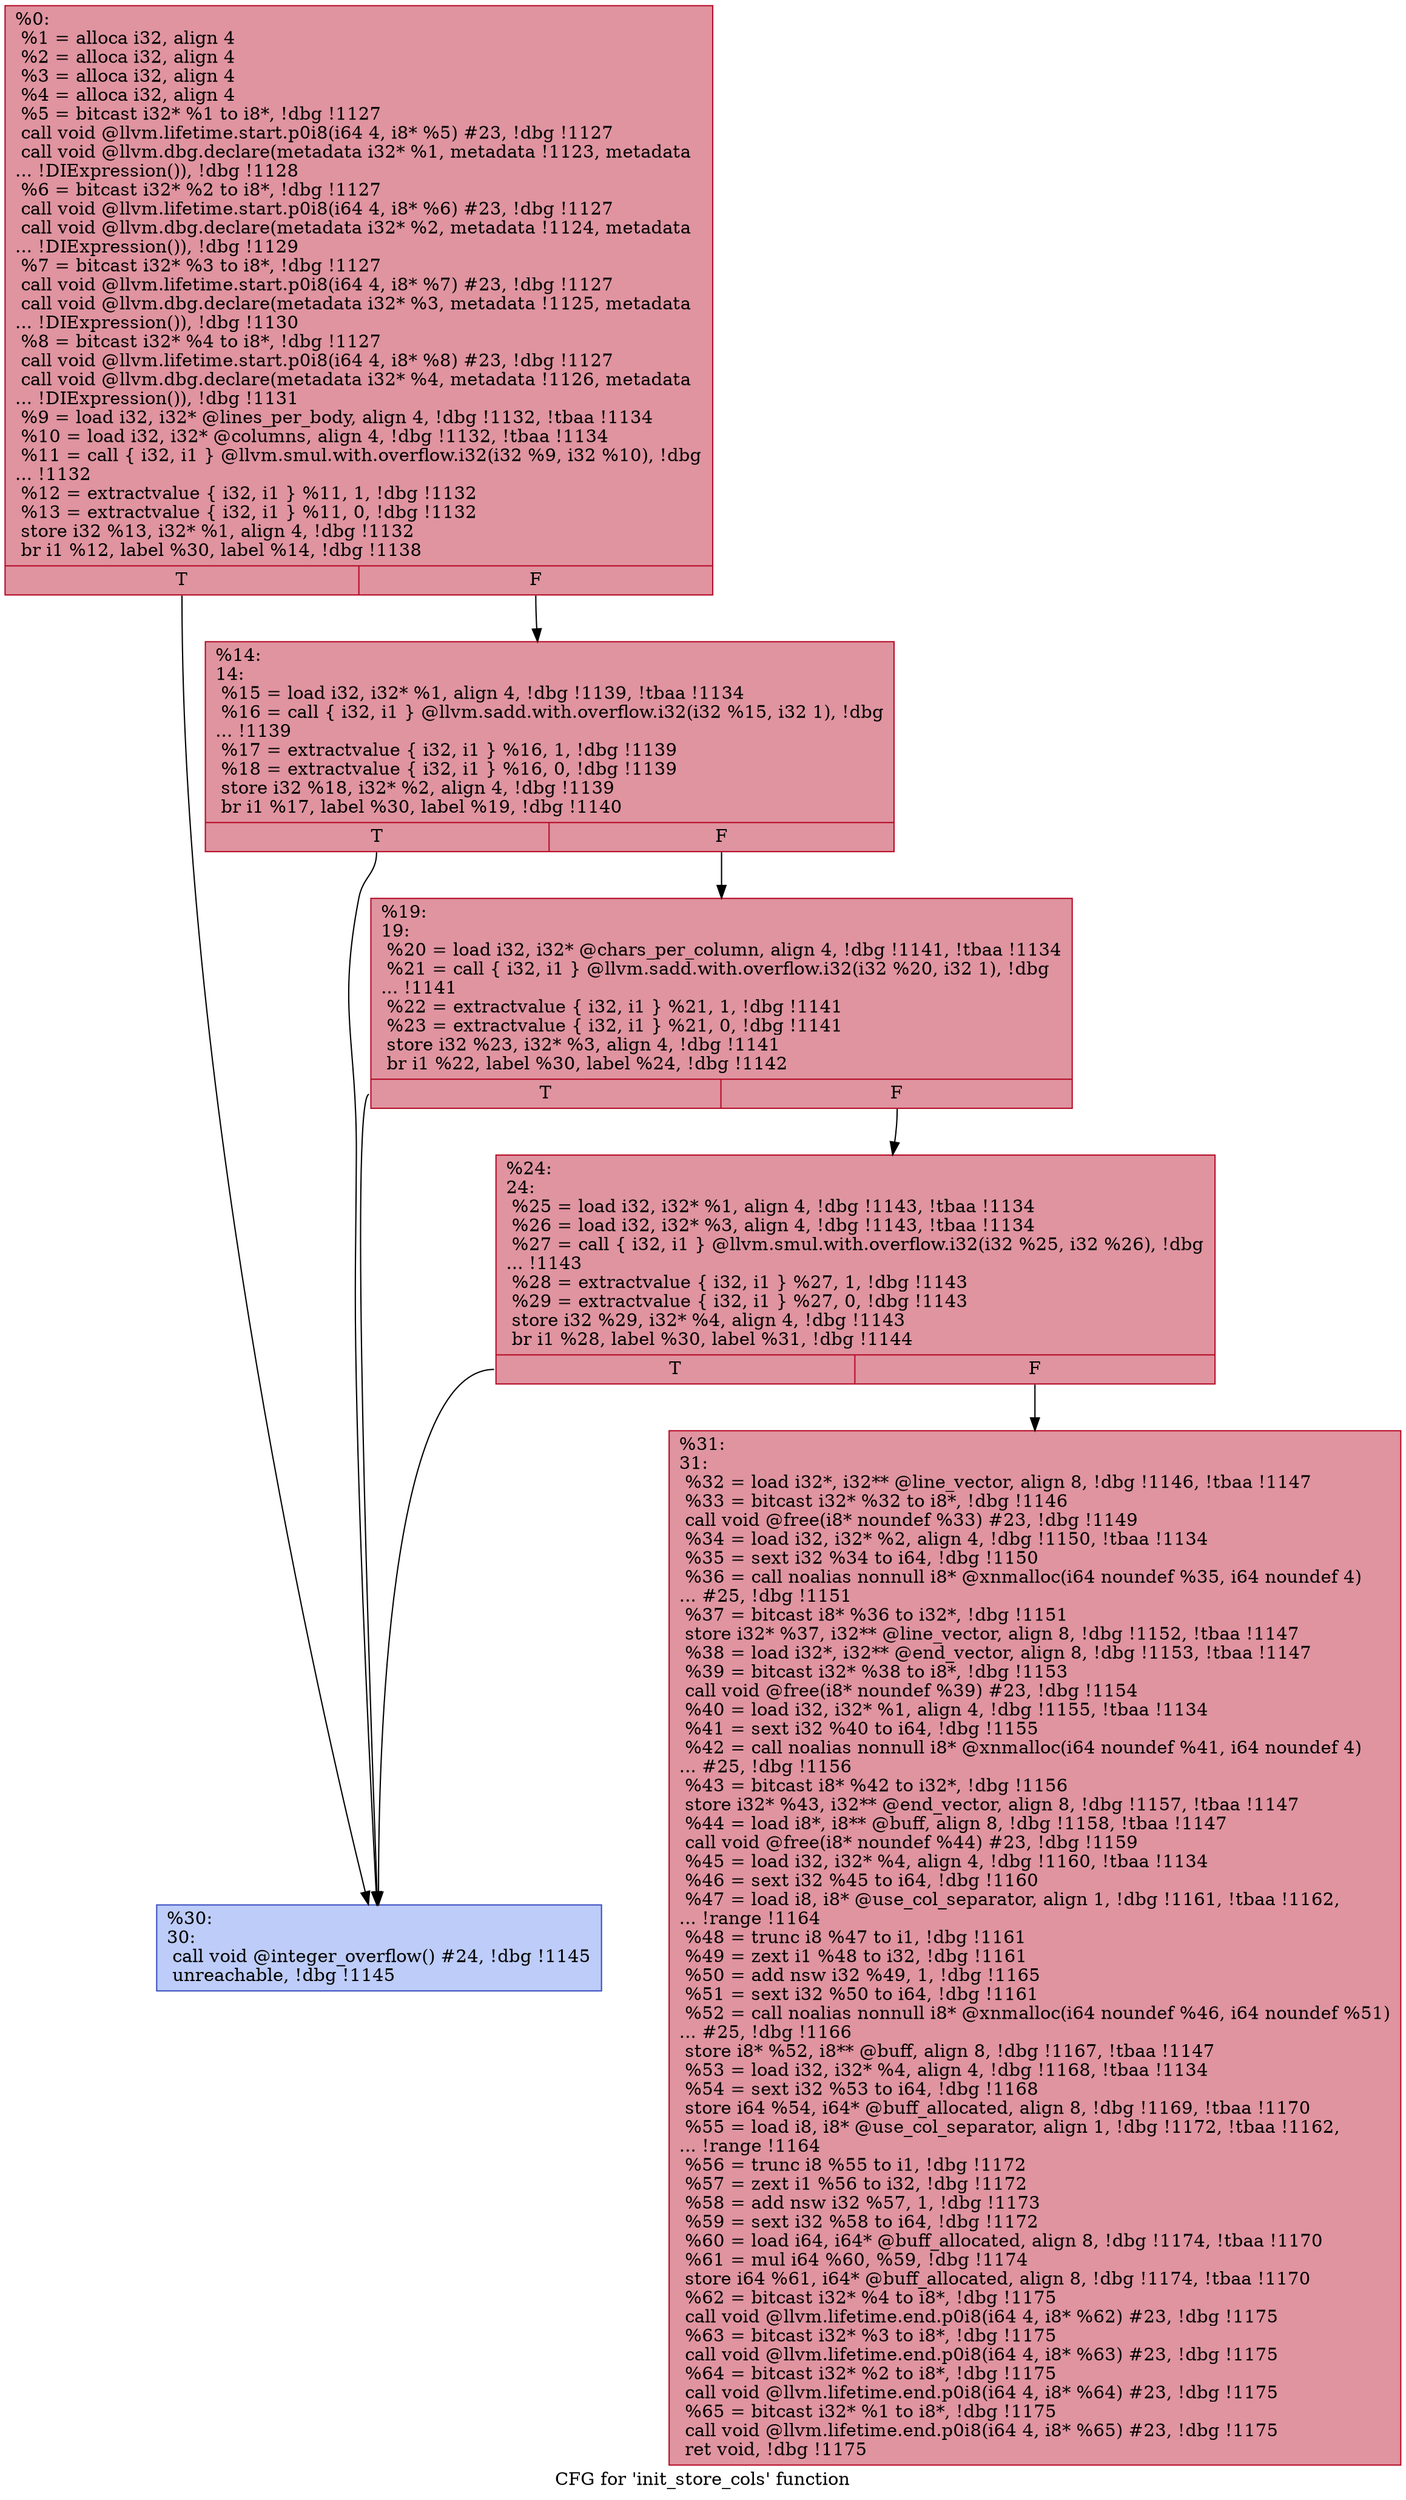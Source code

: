 digraph "CFG for 'init_store_cols' function" {
	label="CFG for 'init_store_cols' function";

	Node0x1618ad0 [shape=record,color="#b70d28ff", style=filled, fillcolor="#b70d2870",label="{%0:\l  %1 = alloca i32, align 4\l  %2 = alloca i32, align 4\l  %3 = alloca i32, align 4\l  %4 = alloca i32, align 4\l  %5 = bitcast i32* %1 to i8*, !dbg !1127\l  call void @llvm.lifetime.start.p0i8(i64 4, i8* %5) #23, !dbg !1127\l  call void @llvm.dbg.declare(metadata i32* %1, metadata !1123, metadata\l... !DIExpression()), !dbg !1128\l  %6 = bitcast i32* %2 to i8*, !dbg !1127\l  call void @llvm.lifetime.start.p0i8(i64 4, i8* %6) #23, !dbg !1127\l  call void @llvm.dbg.declare(metadata i32* %2, metadata !1124, metadata\l... !DIExpression()), !dbg !1129\l  %7 = bitcast i32* %3 to i8*, !dbg !1127\l  call void @llvm.lifetime.start.p0i8(i64 4, i8* %7) #23, !dbg !1127\l  call void @llvm.dbg.declare(metadata i32* %3, metadata !1125, metadata\l... !DIExpression()), !dbg !1130\l  %8 = bitcast i32* %4 to i8*, !dbg !1127\l  call void @llvm.lifetime.start.p0i8(i64 4, i8* %8) #23, !dbg !1127\l  call void @llvm.dbg.declare(metadata i32* %4, metadata !1126, metadata\l... !DIExpression()), !dbg !1131\l  %9 = load i32, i32* @lines_per_body, align 4, !dbg !1132, !tbaa !1134\l  %10 = load i32, i32* @columns, align 4, !dbg !1132, !tbaa !1134\l  %11 = call \{ i32, i1 \} @llvm.smul.with.overflow.i32(i32 %9, i32 %10), !dbg\l... !1132\l  %12 = extractvalue \{ i32, i1 \} %11, 1, !dbg !1132\l  %13 = extractvalue \{ i32, i1 \} %11, 0, !dbg !1132\l  store i32 %13, i32* %1, align 4, !dbg !1132\l  br i1 %12, label %30, label %14, !dbg !1138\l|{<s0>T|<s1>F}}"];
	Node0x1618ad0:s0 -> Node0x1618c90;
	Node0x1618ad0:s1 -> Node0x1618ba0;
	Node0x1618ba0 [shape=record,color="#b70d28ff", style=filled, fillcolor="#b70d2870",label="{%14:\l14:                                               \l  %15 = load i32, i32* %1, align 4, !dbg !1139, !tbaa !1134\l  %16 = call \{ i32, i1 \} @llvm.sadd.with.overflow.i32(i32 %15, i32 1), !dbg\l... !1139\l  %17 = extractvalue \{ i32, i1 \} %16, 1, !dbg !1139\l  %18 = extractvalue \{ i32, i1 \} %16, 0, !dbg !1139\l  store i32 %18, i32* %2, align 4, !dbg !1139\l  br i1 %17, label %30, label %19, !dbg !1140\l|{<s0>T|<s1>F}}"];
	Node0x1618ba0:s0 -> Node0x1618c90;
	Node0x1618ba0:s1 -> Node0x1618bf0;
	Node0x1618bf0 [shape=record,color="#b70d28ff", style=filled, fillcolor="#b70d2870",label="{%19:\l19:                                               \l  %20 = load i32, i32* @chars_per_column, align 4, !dbg !1141, !tbaa !1134\l  %21 = call \{ i32, i1 \} @llvm.sadd.with.overflow.i32(i32 %20, i32 1), !dbg\l... !1141\l  %22 = extractvalue \{ i32, i1 \} %21, 1, !dbg !1141\l  %23 = extractvalue \{ i32, i1 \} %21, 0, !dbg !1141\l  store i32 %23, i32* %3, align 4, !dbg !1141\l  br i1 %22, label %30, label %24, !dbg !1142\l|{<s0>T|<s1>F}}"];
	Node0x1618bf0:s0 -> Node0x1618c90;
	Node0x1618bf0:s1 -> Node0x1618c40;
	Node0x1618c40 [shape=record,color="#b70d28ff", style=filled, fillcolor="#b70d2870",label="{%24:\l24:                                               \l  %25 = load i32, i32* %1, align 4, !dbg !1143, !tbaa !1134\l  %26 = load i32, i32* %3, align 4, !dbg !1143, !tbaa !1134\l  %27 = call \{ i32, i1 \} @llvm.smul.with.overflow.i32(i32 %25, i32 %26), !dbg\l... !1143\l  %28 = extractvalue \{ i32, i1 \} %27, 1, !dbg !1143\l  %29 = extractvalue \{ i32, i1 \} %27, 0, !dbg !1143\l  store i32 %29, i32* %4, align 4, !dbg !1143\l  br i1 %28, label %30, label %31, !dbg !1144\l|{<s0>T|<s1>F}}"];
	Node0x1618c40:s0 -> Node0x1618c90;
	Node0x1618c40:s1 -> Node0x1618ce0;
	Node0x1618c90 [shape=record,color="#3d50c3ff", style=filled, fillcolor="#6a8bef70",label="{%30:\l30:                                               \l  call void @integer_overflow() #24, !dbg !1145\l  unreachable, !dbg !1145\l}"];
	Node0x1618ce0 [shape=record,color="#b70d28ff", style=filled, fillcolor="#b70d2870",label="{%31:\l31:                                               \l  %32 = load i32*, i32** @line_vector, align 8, !dbg !1146, !tbaa !1147\l  %33 = bitcast i32* %32 to i8*, !dbg !1146\l  call void @free(i8* noundef %33) #23, !dbg !1149\l  %34 = load i32, i32* %2, align 4, !dbg !1150, !tbaa !1134\l  %35 = sext i32 %34 to i64, !dbg !1150\l  %36 = call noalias nonnull i8* @xnmalloc(i64 noundef %35, i64 noundef 4)\l... #25, !dbg !1151\l  %37 = bitcast i8* %36 to i32*, !dbg !1151\l  store i32* %37, i32** @line_vector, align 8, !dbg !1152, !tbaa !1147\l  %38 = load i32*, i32** @end_vector, align 8, !dbg !1153, !tbaa !1147\l  %39 = bitcast i32* %38 to i8*, !dbg !1153\l  call void @free(i8* noundef %39) #23, !dbg !1154\l  %40 = load i32, i32* %1, align 4, !dbg !1155, !tbaa !1134\l  %41 = sext i32 %40 to i64, !dbg !1155\l  %42 = call noalias nonnull i8* @xnmalloc(i64 noundef %41, i64 noundef 4)\l... #25, !dbg !1156\l  %43 = bitcast i8* %42 to i32*, !dbg !1156\l  store i32* %43, i32** @end_vector, align 8, !dbg !1157, !tbaa !1147\l  %44 = load i8*, i8** @buff, align 8, !dbg !1158, !tbaa !1147\l  call void @free(i8* noundef %44) #23, !dbg !1159\l  %45 = load i32, i32* %4, align 4, !dbg !1160, !tbaa !1134\l  %46 = sext i32 %45 to i64, !dbg !1160\l  %47 = load i8, i8* @use_col_separator, align 1, !dbg !1161, !tbaa !1162,\l... !range !1164\l  %48 = trunc i8 %47 to i1, !dbg !1161\l  %49 = zext i1 %48 to i32, !dbg !1161\l  %50 = add nsw i32 %49, 1, !dbg !1165\l  %51 = sext i32 %50 to i64, !dbg !1161\l  %52 = call noalias nonnull i8* @xnmalloc(i64 noundef %46, i64 noundef %51)\l... #25, !dbg !1166\l  store i8* %52, i8** @buff, align 8, !dbg !1167, !tbaa !1147\l  %53 = load i32, i32* %4, align 4, !dbg !1168, !tbaa !1134\l  %54 = sext i32 %53 to i64, !dbg !1168\l  store i64 %54, i64* @buff_allocated, align 8, !dbg !1169, !tbaa !1170\l  %55 = load i8, i8* @use_col_separator, align 1, !dbg !1172, !tbaa !1162,\l... !range !1164\l  %56 = trunc i8 %55 to i1, !dbg !1172\l  %57 = zext i1 %56 to i32, !dbg !1172\l  %58 = add nsw i32 %57, 1, !dbg !1173\l  %59 = sext i32 %58 to i64, !dbg !1172\l  %60 = load i64, i64* @buff_allocated, align 8, !dbg !1174, !tbaa !1170\l  %61 = mul i64 %60, %59, !dbg !1174\l  store i64 %61, i64* @buff_allocated, align 8, !dbg !1174, !tbaa !1170\l  %62 = bitcast i32* %4 to i8*, !dbg !1175\l  call void @llvm.lifetime.end.p0i8(i64 4, i8* %62) #23, !dbg !1175\l  %63 = bitcast i32* %3 to i8*, !dbg !1175\l  call void @llvm.lifetime.end.p0i8(i64 4, i8* %63) #23, !dbg !1175\l  %64 = bitcast i32* %2 to i8*, !dbg !1175\l  call void @llvm.lifetime.end.p0i8(i64 4, i8* %64) #23, !dbg !1175\l  %65 = bitcast i32* %1 to i8*, !dbg !1175\l  call void @llvm.lifetime.end.p0i8(i64 4, i8* %65) #23, !dbg !1175\l  ret void, !dbg !1175\l}"];
}

